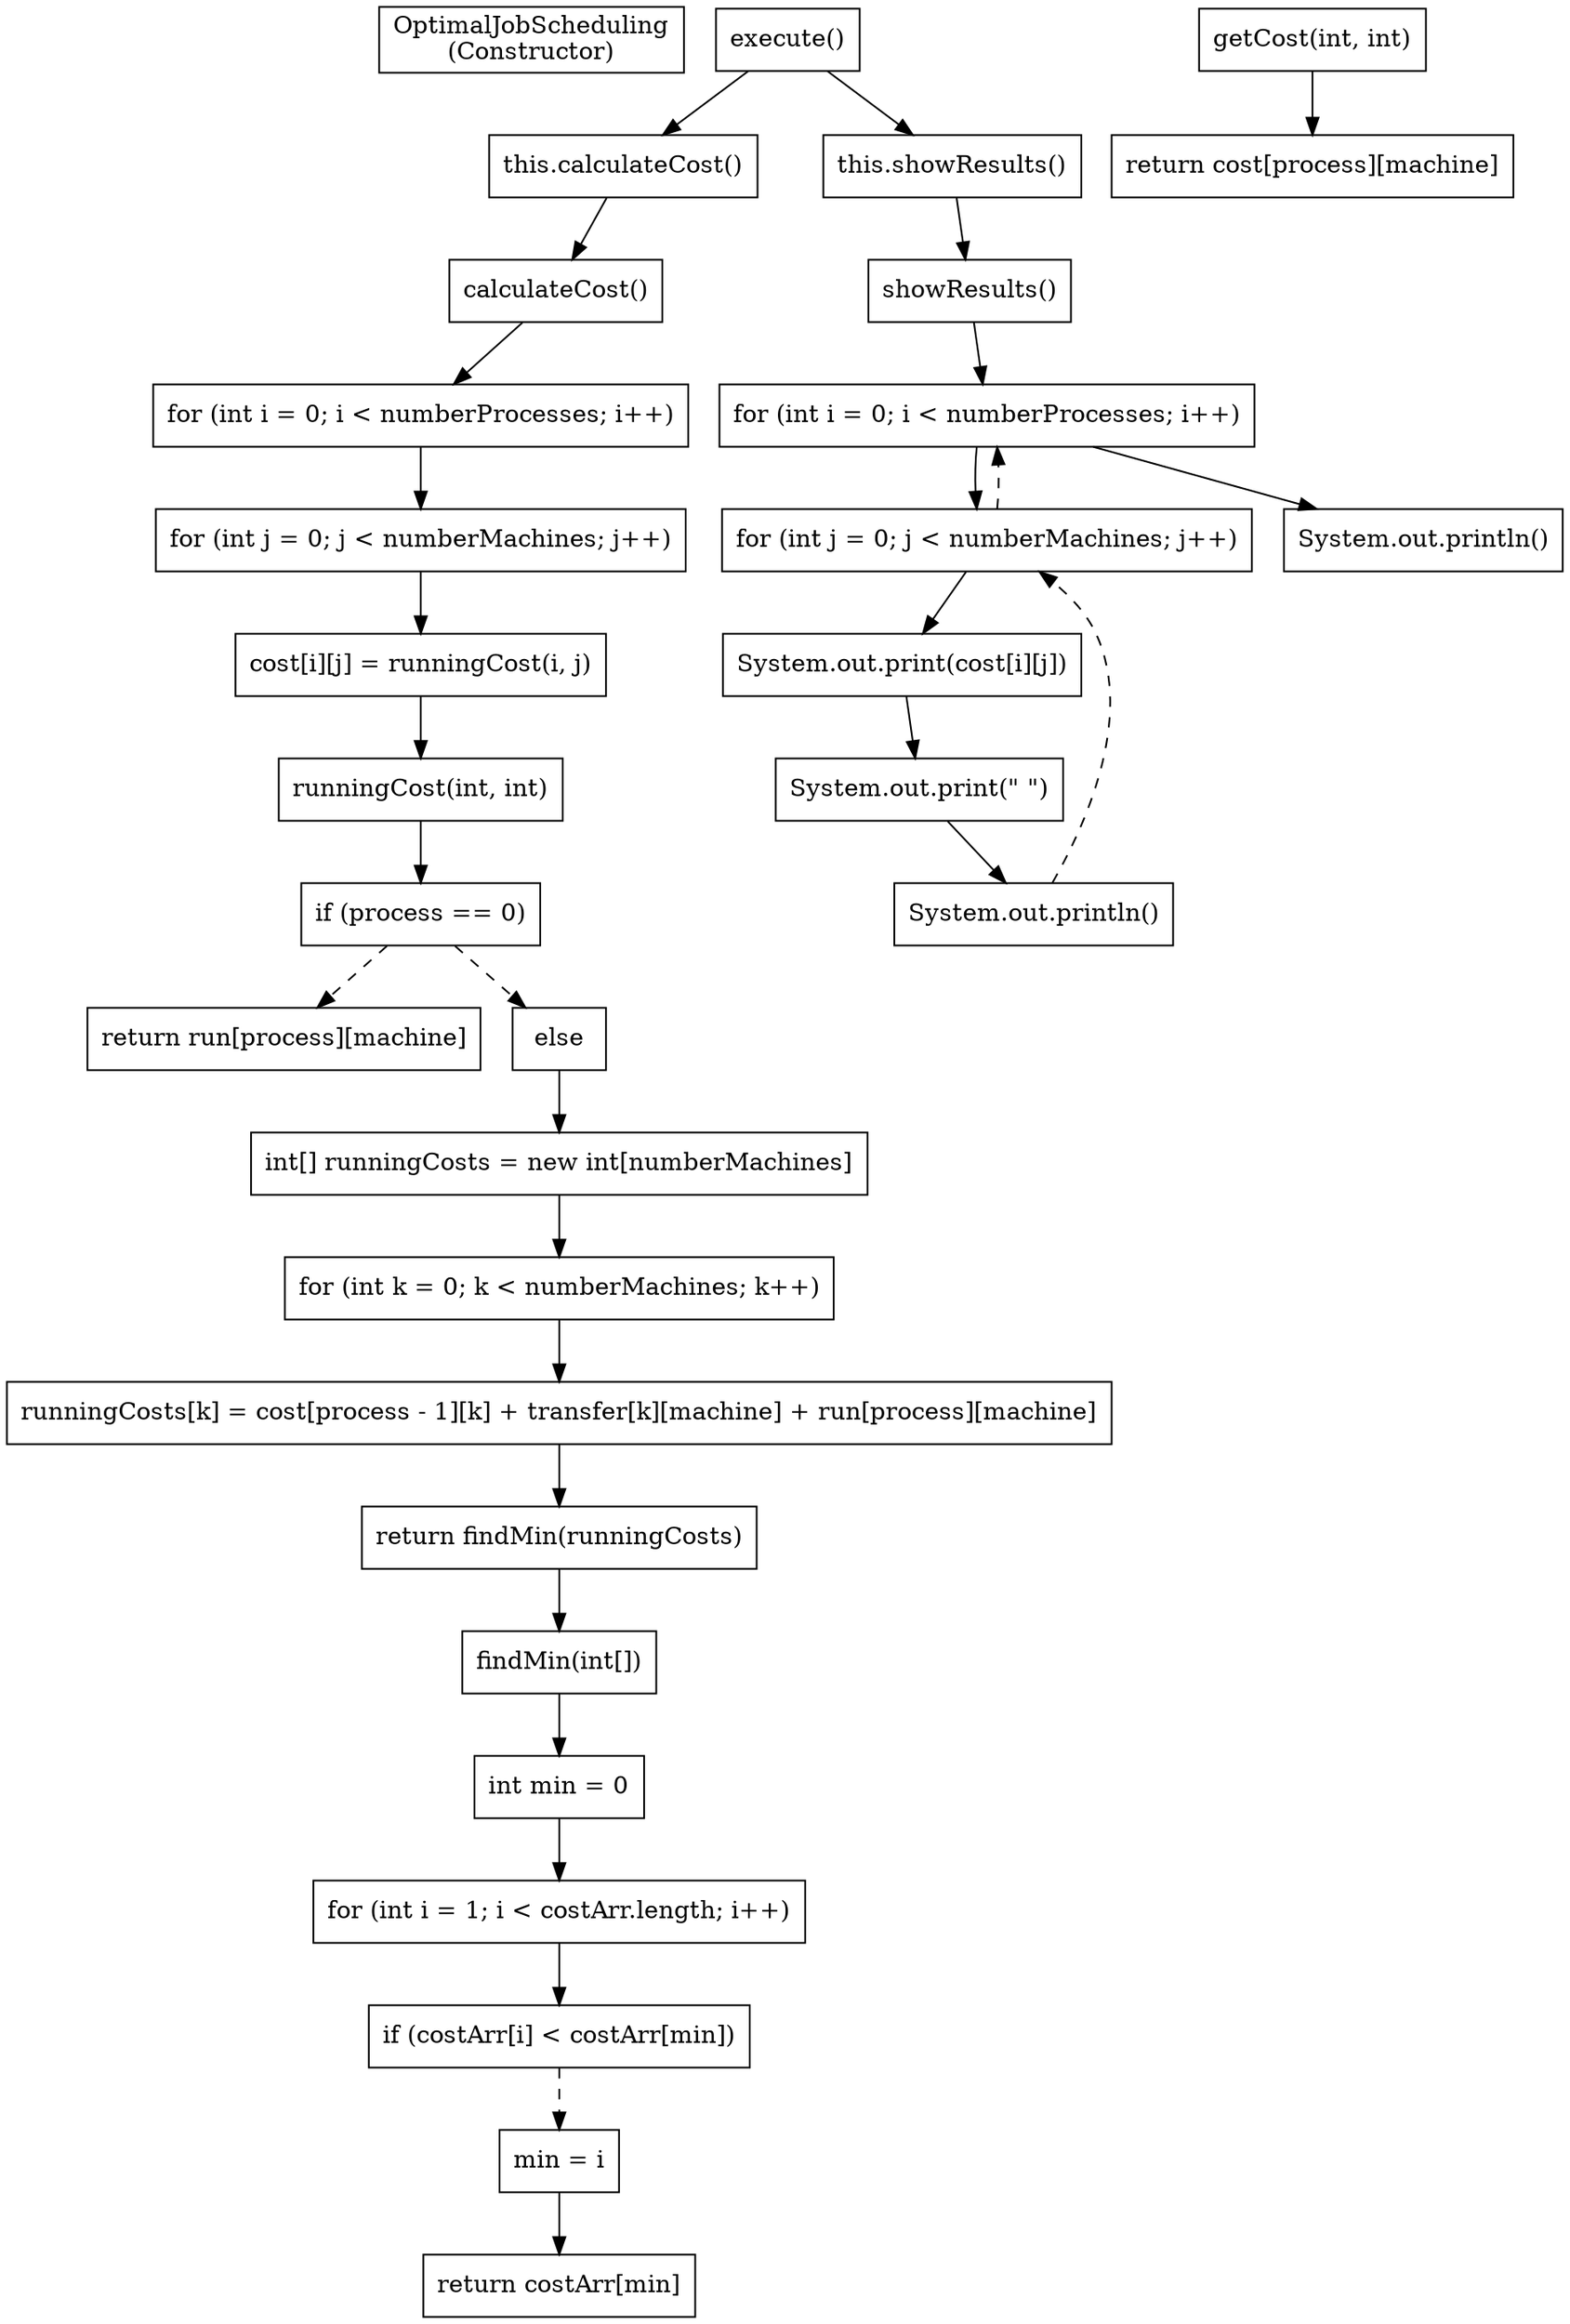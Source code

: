 digraph OptimalJobScheduling {
    node [shape=box];

    // Nodes for methods
    OptimalJobScheduling [label="OptimalJobScheduling\n(Constructor)"];
    execute [label="execute()"];
    calculateCost [label="calculateCost()"];
    runningCost [label="runningCost(int, int)"];
    findMin [label="findMin(int[])"];
    showResults [label="showResults()"];
    getCost [label="getCost(int, int)"];

    // Nodes for statements within methods
    execute_calculateCost [label="this.calculateCost()"];
    execute_showResults [label="this.showResults()"];

    calculateCost_for1 [label="for (int i = 0; i < numberProcesses; i++)"];
    calculateCost_for2 [label="for (int j = 0; j < numberMachines; j++)"];
    calculateCost_cost [label="cost[i][j] = runningCost(i, j)"];

    runningCost_if [label="if (process == 0)"];
    runningCost_return1 [label="return run[process][machine]"];
    runningCost_else [label="else"];
    runningCost_runningCosts [label="int[] runningCosts = new int[numberMachines]"];
    runningCost_for [label="for (int k = 0; k < numberMachines; k++)"];
    runningCost_cost [label="runningCosts[k] = cost[process - 1][k] + transfer[k][machine] + run[process][machine]"];
    runningCost_return2 [label="return findMin(runningCosts)"];

    findMin_min [label="int min = 0"];
    findMin_for [label="for (int i = 1; i < costArr.length; i++)"];
    findMin_if [label="if (costArr[i] < costArr[min])"];
    findMin_min_update [label="min = i"];
    findMin_return [label="return costArr[min]"];

    showResults_for1 [label="for (int i = 0; i < numberProcesses; i++)"];
    showResults_for2 [label="for (int j = 0; j < numberMachines; j++)"];
    showResults_print1 [label="System.out.print(cost[i][j])"];
    showResults_print2 [label="System.out.print(\" \")"];
    showResults_println1 [label="System.out.println()"];
    showResults_println2 [label="System.out.println()"];

    getCost_return [label="return cost[process][machine]"];

    // Edges for method calls
    execute -> execute_calculateCost;
    execute -> execute_showResults;

    execute_calculateCost -> calculateCost;
    execute_showResults -> showResults;

    calculateCost -> calculateCost_for1;
    calculateCost_for1 -> calculateCost_for2;
    calculateCost_for2 -> calculateCost_cost;
    calculateCost_cost -> runningCost;

    runningCost -> runningCost_if;
    runningCost_if -> runningCost_return1 [style=dashed];
    runningCost_if -> runningCost_else [style=dashed];
    runningCost_else -> runningCost_runningCosts;
    runningCost_runningCosts -> runningCost_for;
    runningCost_for -> runningCost_cost;
    runningCost_cost -> runningCost_return2;
    runningCost_return2 -> findMin;

    findMin -> findMin_min;
    findMin_min -> findMin_for;
    findMin_for -> findMin_if;
    findMin_if -> findMin_min_update [style=dashed];
    findMin_min_update -> findMin_return;

    showResults -> showResults_for1;
    showResults_for1 -> showResults_for2;
    showResults_for2 -> showResults_print1;
    showResults_print1 -> showResults_print2;
    showResults_print2 -> showResults_println1;
    showResults_println1 -> showResults_for2 [style=dashed];
    showResults_for2 -> showResults_for1 [style=dashed];
    showResults_for1 -> showResults_println2;

    getCost -> getCost_return;
}